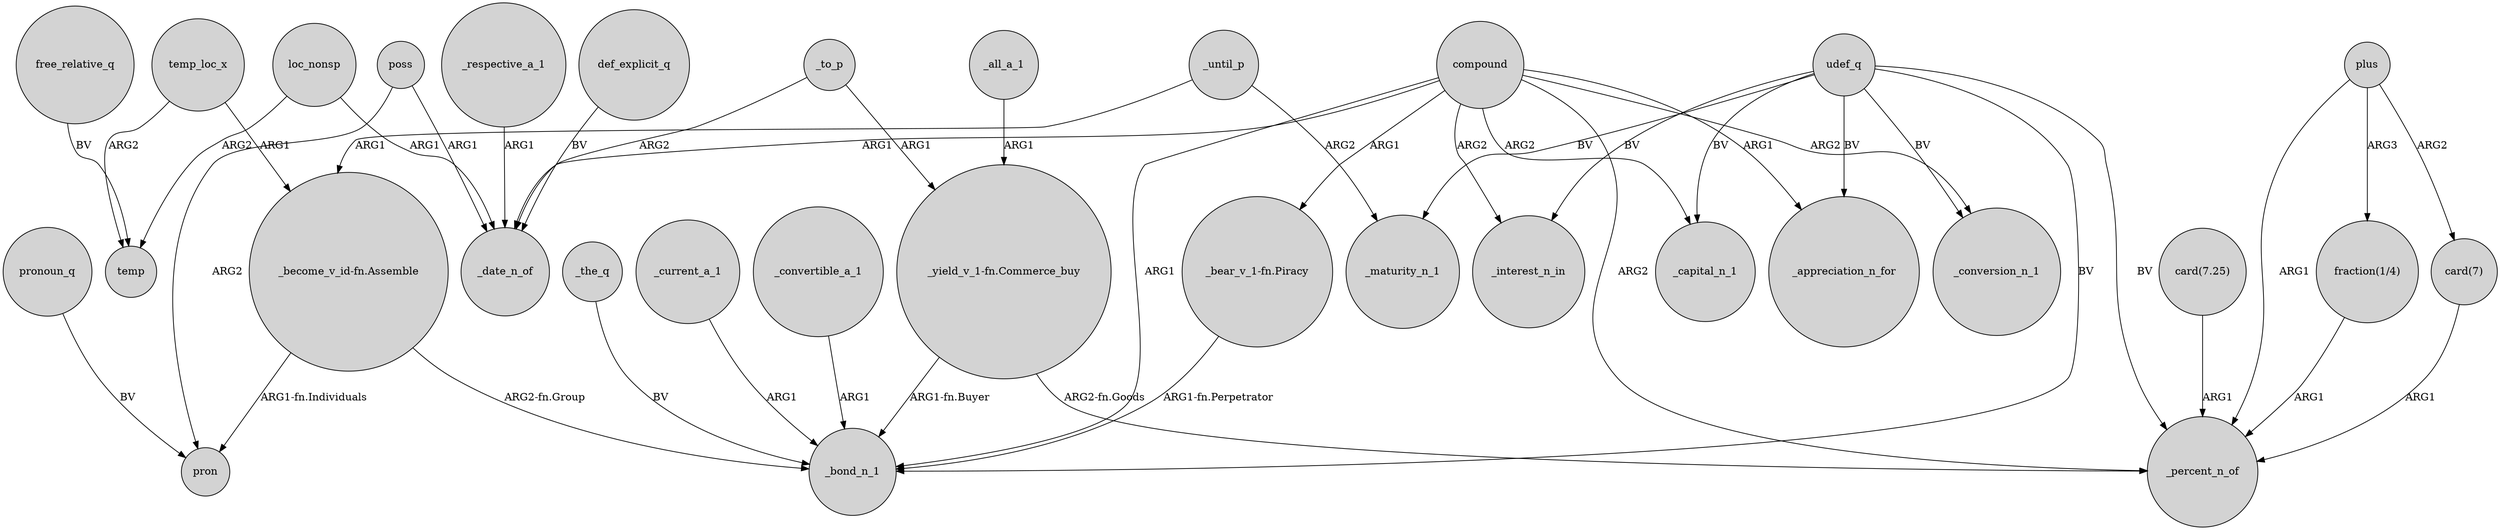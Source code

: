 digraph {
	node [shape=circle style=filled]
	"_become_v_id-fn.Assemble" -> pron [label="ARG1-fn.Individuals"]
	"card(7)" -> _percent_n_of [label=ARG1]
	udef_q -> _bond_n_1 [label=BV]
	compound -> _conversion_n_1 [label=ARG2]
	"_bear_v_1-fn.Piracy" -> _bond_n_1 [label="ARG1-fn.Perpetrator"]
	compound -> _date_n_of [label=ARG1]
	temp_loc_x -> temp [label=ARG2]
	compound -> _bond_n_1 [label=ARG1]
	temp_loc_x -> "_become_v_id-fn.Assemble" [label=ARG1]
	compound -> _appreciation_n_for [label=ARG1]
	_all_a_1 -> "_yield_v_1-fn.Commerce_buy" [label=ARG1]
	udef_q -> _appreciation_n_for [label=BV]
	compound -> "_bear_v_1-fn.Piracy" [label=ARG1]
	loc_nonsp -> temp [label=ARG2]
	udef_q -> _maturity_n_1 [label=BV]
	plus -> _percent_n_of [label=ARG1]
	pronoun_q -> pron [label=BV]
	_respective_a_1 -> _date_n_of [label=ARG1]
	poss -> pron [label=ARG2]
	_until_p -> "_become_v_id-fn.Assemble" [label=ARG1]
	"card(7.25)" -> _percent_n_of [label=ARG1]
	udef_q -> _conversion_n_1 [label=BV]
	_to_p -> _date_n_of [label=ARG2]
	udef_q -> _percent_n_of [label=BV]
	udef_q -> _capital_n_1 [label=BV]
	poss -> _date_n_of [label=ARG1]
	plus -> "card(7)" [label=ARG2]
	compound -> _percent_n_of [label=ARG2]
	"_yield_v_1-fn.Commerce_buy" -> _percent_n_of [label="ARG2-fn.Goods"]
	"fraction(1/4)" -> _percent_n_of [label=ARG1]
	"_become_v_id-fn.Assemble" -> _bond_n_1 [label="ARG2-fn.Group"]
	_current_a_1 -> _bond_n_1 [label=ARG1]
	free_relative_q -> temp [label=BV]
	udef_q -> _interest_n_in [label=BV]
	compound -> _capital_n_1 [label=ARG2]
	plus -> "fraction(1/4)" [label=ARG3]
	_until_p -> _maturity_n_1 [label=ARG2]
	loc_nonsp -> _date_n_of [label=ARG1]
	"_yield_v_1-fn.Commerce_buy" -> _bond_n_1 [label="ARG1-fn.Buyer"]
	_convertible_a_1 -> _bond_n_1 [label=ARG1]
	_the_q -> _bond_n_1 [label=BV]
	_to_p -> "_yield_v_1-fn.Commerce_buy" [label=ARG1]
	compound -> _interest_n_in [label=ARG2]
	def_explicit_q -> _date_n_of [label=BV]
}

